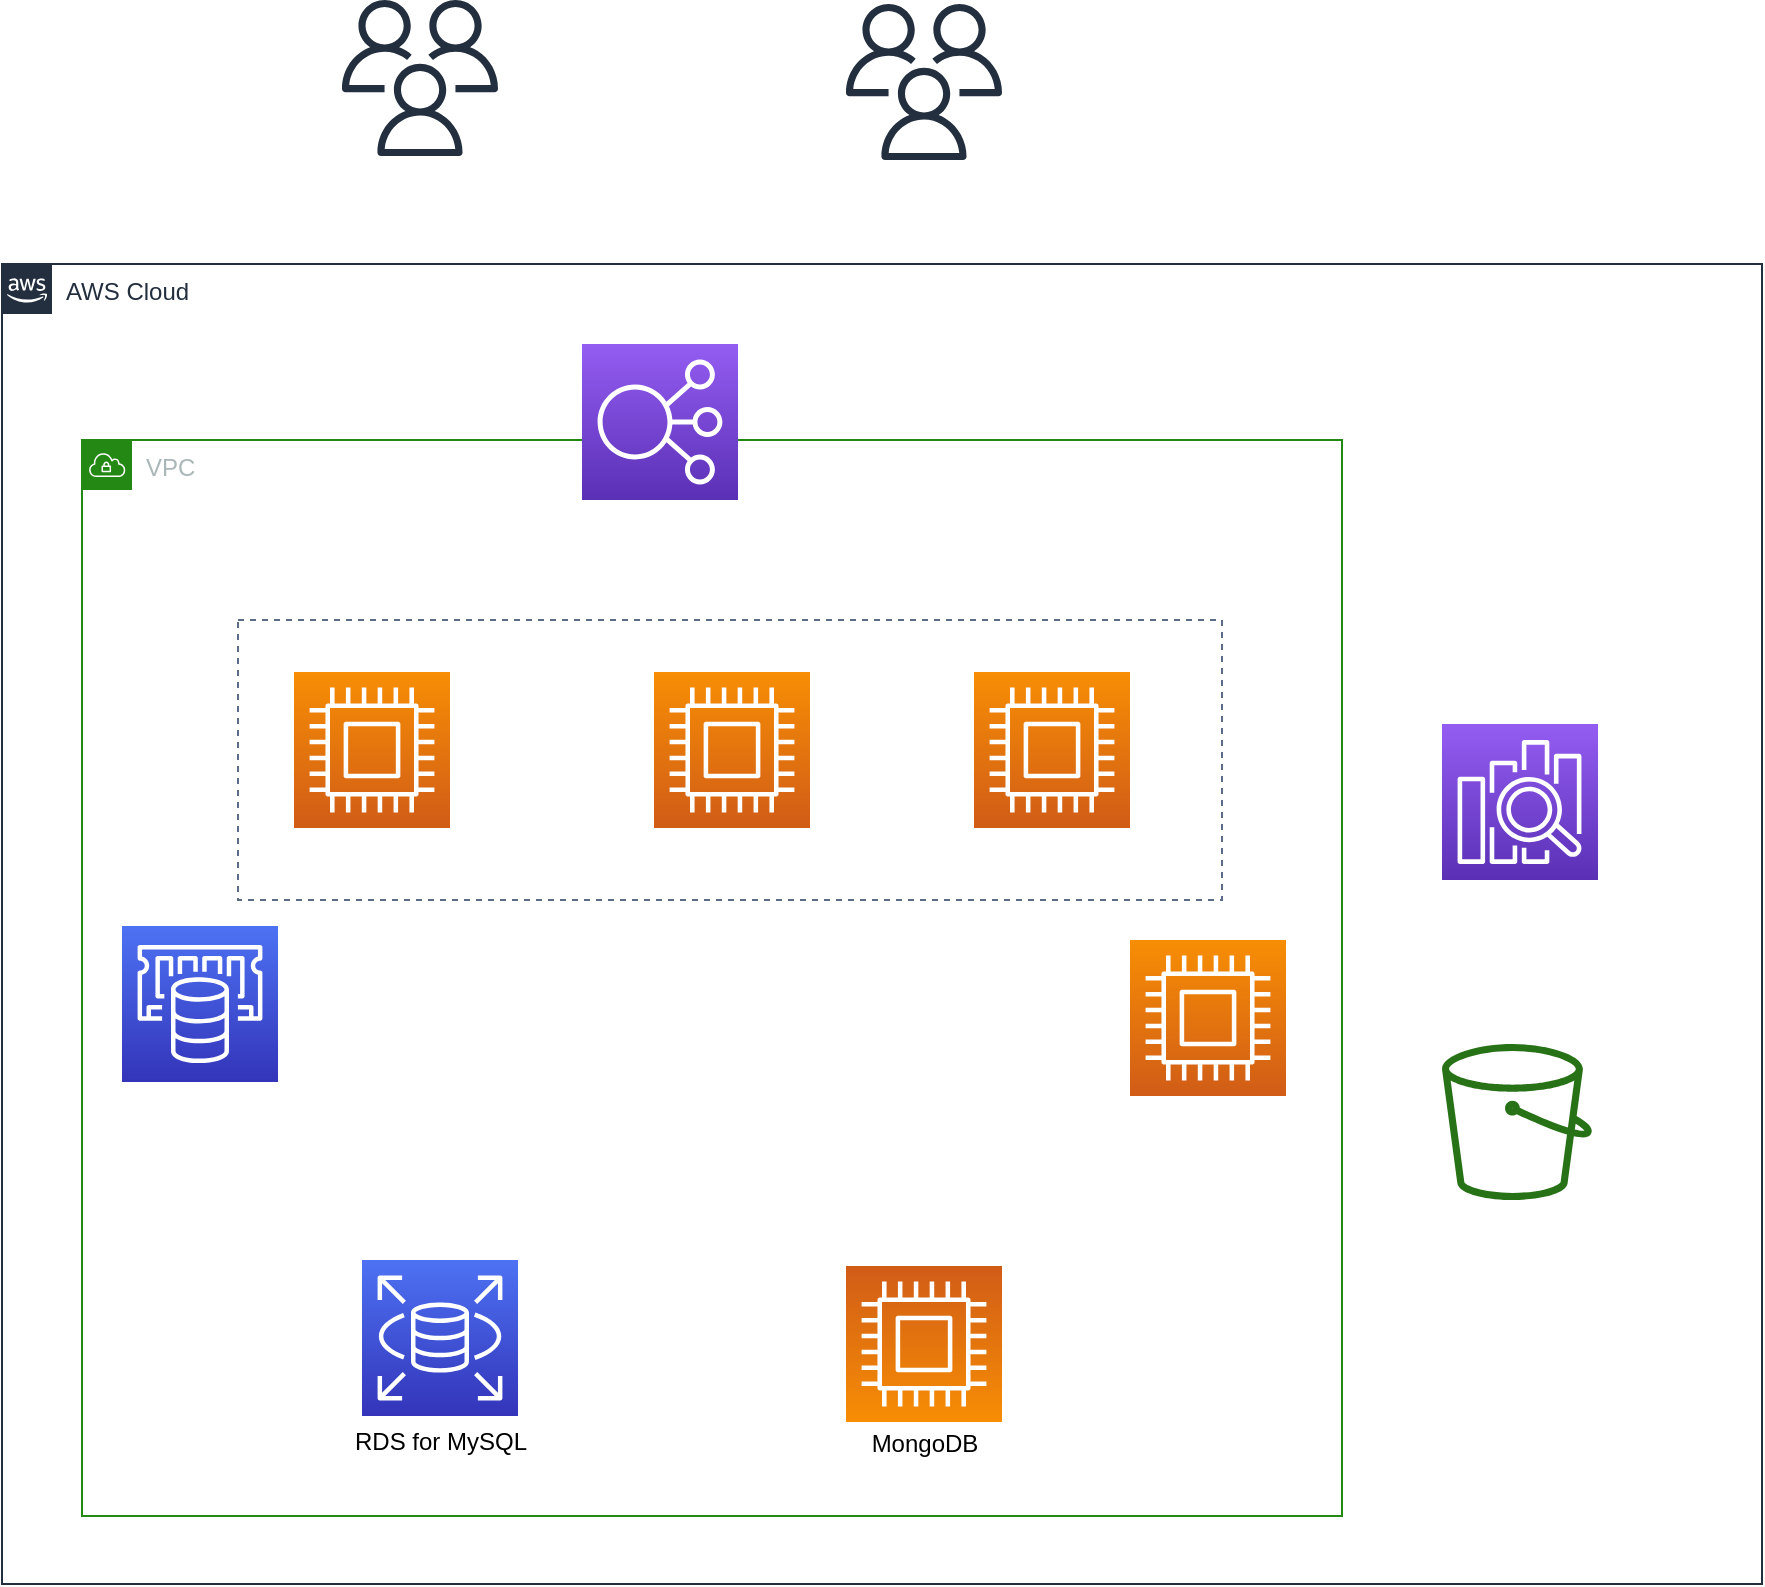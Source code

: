 <mxfile version="13.10.0" type="github">
  <diagram id="Ht1M8jgEwFfnCIfOTk4-" name="Page-1">
    <mxGraphModel dx="1577" dy="1065" grid="1" gridSize="10" guides="1" tooltips="1" connect="1" arrows="1" fold="1" page="1" pageScale="1" pageWidth="1169" pageHeight="827" math="0" shadow="0">
      <root>
        <mxCell id="0" />
        <mxCell id="1" parent="0" />
        <mxCell id="MkqSjX4Nkq8uwL33J9a--1" value="AWS Cloud" style="points=[[0,0],[0.25,0],[0.5,0],[0.75,0],[1,0],[1,0.25],[1,0.5],[1,0.75],[1,1],[0.75,1],[0.5,1],[0.25,1],[0,1],[0,0.75],[0,0.5],[0,0.25]];outlineConnect=0;gradientColor=none;html=1;whiteSpace=wrap;fontSize=12;fontStyle=0;shape=mxgraph.aws4.group;grIcon=mxgraph.aws4.group_aws_cloud_alt;strokeColor=#232F3E;fillColor=none;verticalAlign=top;align=left;spacingLeft=30;fontColor=#232F3E;dashed=0;" vertex="1" parent="1">
          <mxGeometry x="120" y="132" width="880" height="660" as="geometry" />
        </mxCell>
        <mxCell id="MkqSjX4Nkq8uwL33J9a--3" value="VPC" style="points=[[0,0],[0.25,0],[0.5,0],[0.75,0],[1,0],[1,0.25],[1,0.5],[1,0.75],[1,1],[0.75,1],[0.5,1],[0.25,1],[0,1],[0,0.75],[0,0.5],[0,0.25]];outlineConnect=0;gradientColor=none;html=1;whiteSpace=wrap;fontSize=12;fontStyle=0;shape=mxgraph.aws4.group;grIcon=mxgraph.aws4.group_vpc;strokeColor=#248814;fillColor=none;verticalAlign=top;align=left;spacingLeft=30;fontColor=#AAB7B8;dashed=0;" vertex="1" parent="1">
          <mxGeometry x="160" y="220" width="630" height="538" as="geometry" />
        </mxCell>
        <mxCell id="MkqSjX4Nkq8uwL33J9a--5" value="" style="outlineConnect=0;fontColor=#232F3E;gradientColor=#F78E04;gradientDirection=north;fillColor=#D05C17;strokeColor=#ffffff;dashed=0;verticalLabelPosition=bottom;verticalAlign=top;align=center;html=1;fontSize=12;fontStyle=0;aspect=fixed;shape=mxgraph.aws4.resourceIcon;resIcon=mxgraph.aws4.compute;" vertex="1" parent="1">
          <mxGeometry x="266" y="336" width="78" height="78" as="geometry" />
        </mxCell>
        <mxCell id="MkqSjX4Nkq8uwL33J9a--6" value="" style="outlineConnect=0;fontColor=#232F3E;gradientColor=#F78E04;gradientDirection=north;fillColor=#D05C17;strokeColor=#ffffff;dashed=0;verticalLabelPosition=bottom;verticalAlign=top;align=center;html=1;fontSize=12;fontStyle=0;aspect=fixed;shape=mxgraph.aws4.resourceIcon;resIcon=mxgraph.aws4.compute;" vertex="1" parent="1">
          <mxGeometry x="446" y="336" width="78" height="78" as="geometry" />
        </mxCell>
        <mxCell id="MkqSjX4Nkq8uwL33J9a--7" value="" style="outlineConnect=0;fontColor=#232F3E;gradientColor=#F78E04;gradientDirection=north;fillColor=#D05C17;strokeColor=#ffffff;dashed=0;verticalLabelPosition=bottom;verticalAlign=top;align=center;html=1;fontSize=12;fontStyle=0;aspect=fixed;shape=mxgraph.aws4.resourceIcon;resIcon=mxgraph.aws4.compute;" vertex="1" parent="1">
          <mxGeometry x="606" y="336" width="78" height="78" as="geometry" />
        </mxCell>
        <mxCell id="MkqSjX4Nkq8uwL33J9a--8" value="" style="outlineConnect=0;fontColor=#232F3E;gradientColor=#4D72F3;gradientDirection=north;fillColor=#3334B9;strokeColor=#ffffff;dashed=0;verticalLabelPosition=bottom;verticalAlign=top;align=center;html=1;fontSize=12;fontStyle=0;aspect=fixed;shape=mxgraph.aws4.resourceIcon;resIcon=mxgraph.aws4.rds;" vertex="1" parent="1">
          <mxGeometry x="300" y="630" width="78" height="78" as="geometry" />
        </mxCell>
        <mxCell id="MkqSjX4Nkq8uwL33J9a--9" value="" style="outlineConnect=0;fontColor=#232F3E;gradientColor=#F78E04;gradientDirection=north;fillColor=#D05C17;strokeColor=#ffffff;dashed=0;verticalLabelPosition=bottom;verticalAlign=top;align=center;html=1;fontSize=12;fontStyle=0;aspect=fixed;shape=mxgraph.aws4.resourceIcon;resIcon=mxgraph.aws4.compute;direction=west;" vertex="1" parent="1">
          <mxGeometry x="542" y="633" width="78" height="78" as="geometry" />
        </mxCell>
        <mxCell id="MkqSjX4Nkq8uwL33J9a--10" value="" style="outlineConnect=0;fontColor=#232F3E;gradientColor=#945DF2;gradientDirection=north;fillColor=#5A30B5;strokeColor=#ffffff;dashed=0;verticalLabelPosition=bottom;verticalAlign=top;align=center;html=1;fontSize=12;fontStyle=0;aspect=fixed;shape=mxgraph.aws4.resourceIcon;resIcon=mxgraph.aws4.elastic_load_balancing;" vertex="1" parent="1">
          <mxGeometry x="410" y="172" width="78" height="78" as="geometry" />
        </mxCell>
        <mxCell id="MkqSjX4Nkq8uwL33J9a--12" value="" style="outlineConnect=0;fontColor=#232F3E;gradientColor=none;fillColor=#277116;strokeColor=none;dashed=0;verticalLabelPosition=bottom;verticalAlign=top;align=center;html=1;fontSize=12;fontStyle=0;aspect=fixed;pointerEvents=1;shape=mxgraph.aws4.bucket;" vertex="1" parent="1">
          <mxGeometry x="840" y="522" width="75" height="78" as="geometry" />
        </mxCell>
        <mxCell id="MkqSjX4Nkq8uwL33J9a--13" value="" style="outlineConnect=0;fontColor=#232F3E;gradientColor=#945DF2;gradientDirection=north;fillColor=#5A30B5;strokeColor=#ffffff;dashed=0;verticalLabelPosition=bottom;verticalAlign=top;align=center;html=1;fontSize=12;fontStyle=0;aspect=fixed;shape=mxgraph.aws4.resourceIcon;resIcon=mxgraph.aws4.elasticsearch_service;" vertex="1" parent="1">
          <mxGeometry x="840" y="362" width="78" height="78" as="geometry" />
        </mxCell>
        <mxCell id="MkqSjX4Nkq8uwL33J9a--14" value="" style="outlineConnect=0;fontColor=#232F3E;gradientColor=none;fillColor=#232F3E;strokeColor=none;dashed=0;verticalLabelPosition=bottom;verticalAlign=top;align=center;html=1;fontSize=12;fontStyle=0;aspect=fixed;pointerEvents=1;shape=mxgraph.aws4.users;" vertex="1" parent="1">
          <mxGeometry x="290" width="78" height="78" as="geometry" />
        </mxCell>
        <mxCell id="MkqSjX4Nkq8uwL33J9a--15" value="" style="outlineConnect=0;fontColor=#232F3E;gradientColor=none;fillColor=#232F3E;strokeColor=none;dashed=0;verticalLabelPosition=bottom;verticalAlign=top;align=center;html=1;fontSize=12;fontStyle=0;aspect=fixed;pointerEvents=1;shape=mxgraph.aws4.users;" vertex="1" parent="1">
          <mxGeometry x="542" y="2" width="78" height="78" as="geometry" />
        </mxCell>
        <mxCell id="MkqSjX4Nkq8uwL33J9a--16" value="" style="outlineConnect=0;fontColor=#232F3E;gradientColor=#4D72F3;gradientDirection=north;fillColor=#3334B9;strokeColor=#ffffff;dashed=0;verticalLabelPosition=bottom;verticalAlign=top;align=center;html=1;fontSize=12;fontStyle=0;aspect=fixed;shape=mxgraph.aws4.resourceIcon;resIcon=mxgraph.aws4.elasticache;" vertex="1" parent="1">
          <mxGeometry x="180" y="463" width="78" height="78" as="geometry" />
        </mxCell>
        <mxCell id="MkqSjX4Nkq8uwL33J9a--17" value="" style="outlineConnect=0;fontColor=#232F3E;gradientColor=#F78E04;gradientDirection=north;fillColor=#D05C17;strokeColor=#ffffff;dashed=0;verticalLabelPosition=bottom;verticalAlign=top;align=center;html=1;fontSize=12;fontStyle=0;aspect=fixed;shape=mxgraph.aws4.resourceIcon;resIcon=mxgraph.aws4.compute;" vertex="1" parent="1">
          <mxGeometry x="684" y="470" width="78" height="78" as="geometry" />
        </mxCell>
        <mxCell id="MkqSjX4Nkq8uwL33J9a--18" value="" style="fillColor=none;strokeColor=#5A6C86;dashed=1;verticalAlign=top;fontStyle=0;fontColor=#5A6C86;" vertex="1" parent="1">
          <mxGeometry x="238" y="310" width="492" height="140" as="geometry" />
        </mxCell>
        <mxCell id="MkqSjX4Nkq8uwL33J9a--19" value="RDS for MySQL&lt;br&gt;" style="text;html=1;align=center;verticalAlign=middle;resizable=0;points=[];autosize=1;" vertex="1" parent="1">
          <mxGeometry x="289" y="711" width="100" height="20" as="geometry" />
        </mxCell>
        <mxCell id="MkqSjX4Nkq8uwL33J9a--20" value="MongoDB" style="text;html=1;align=center;verticalAlign=middle;resizable=0;points=[];autosize=1;" vertex="1" parent="1">
          <mxGeometry x="546" y="712" width="70" height="20" as="geometry" />
        </mxCell>
      </root>
    </mxGraphModel>
  </diagram>
</mxfile>
